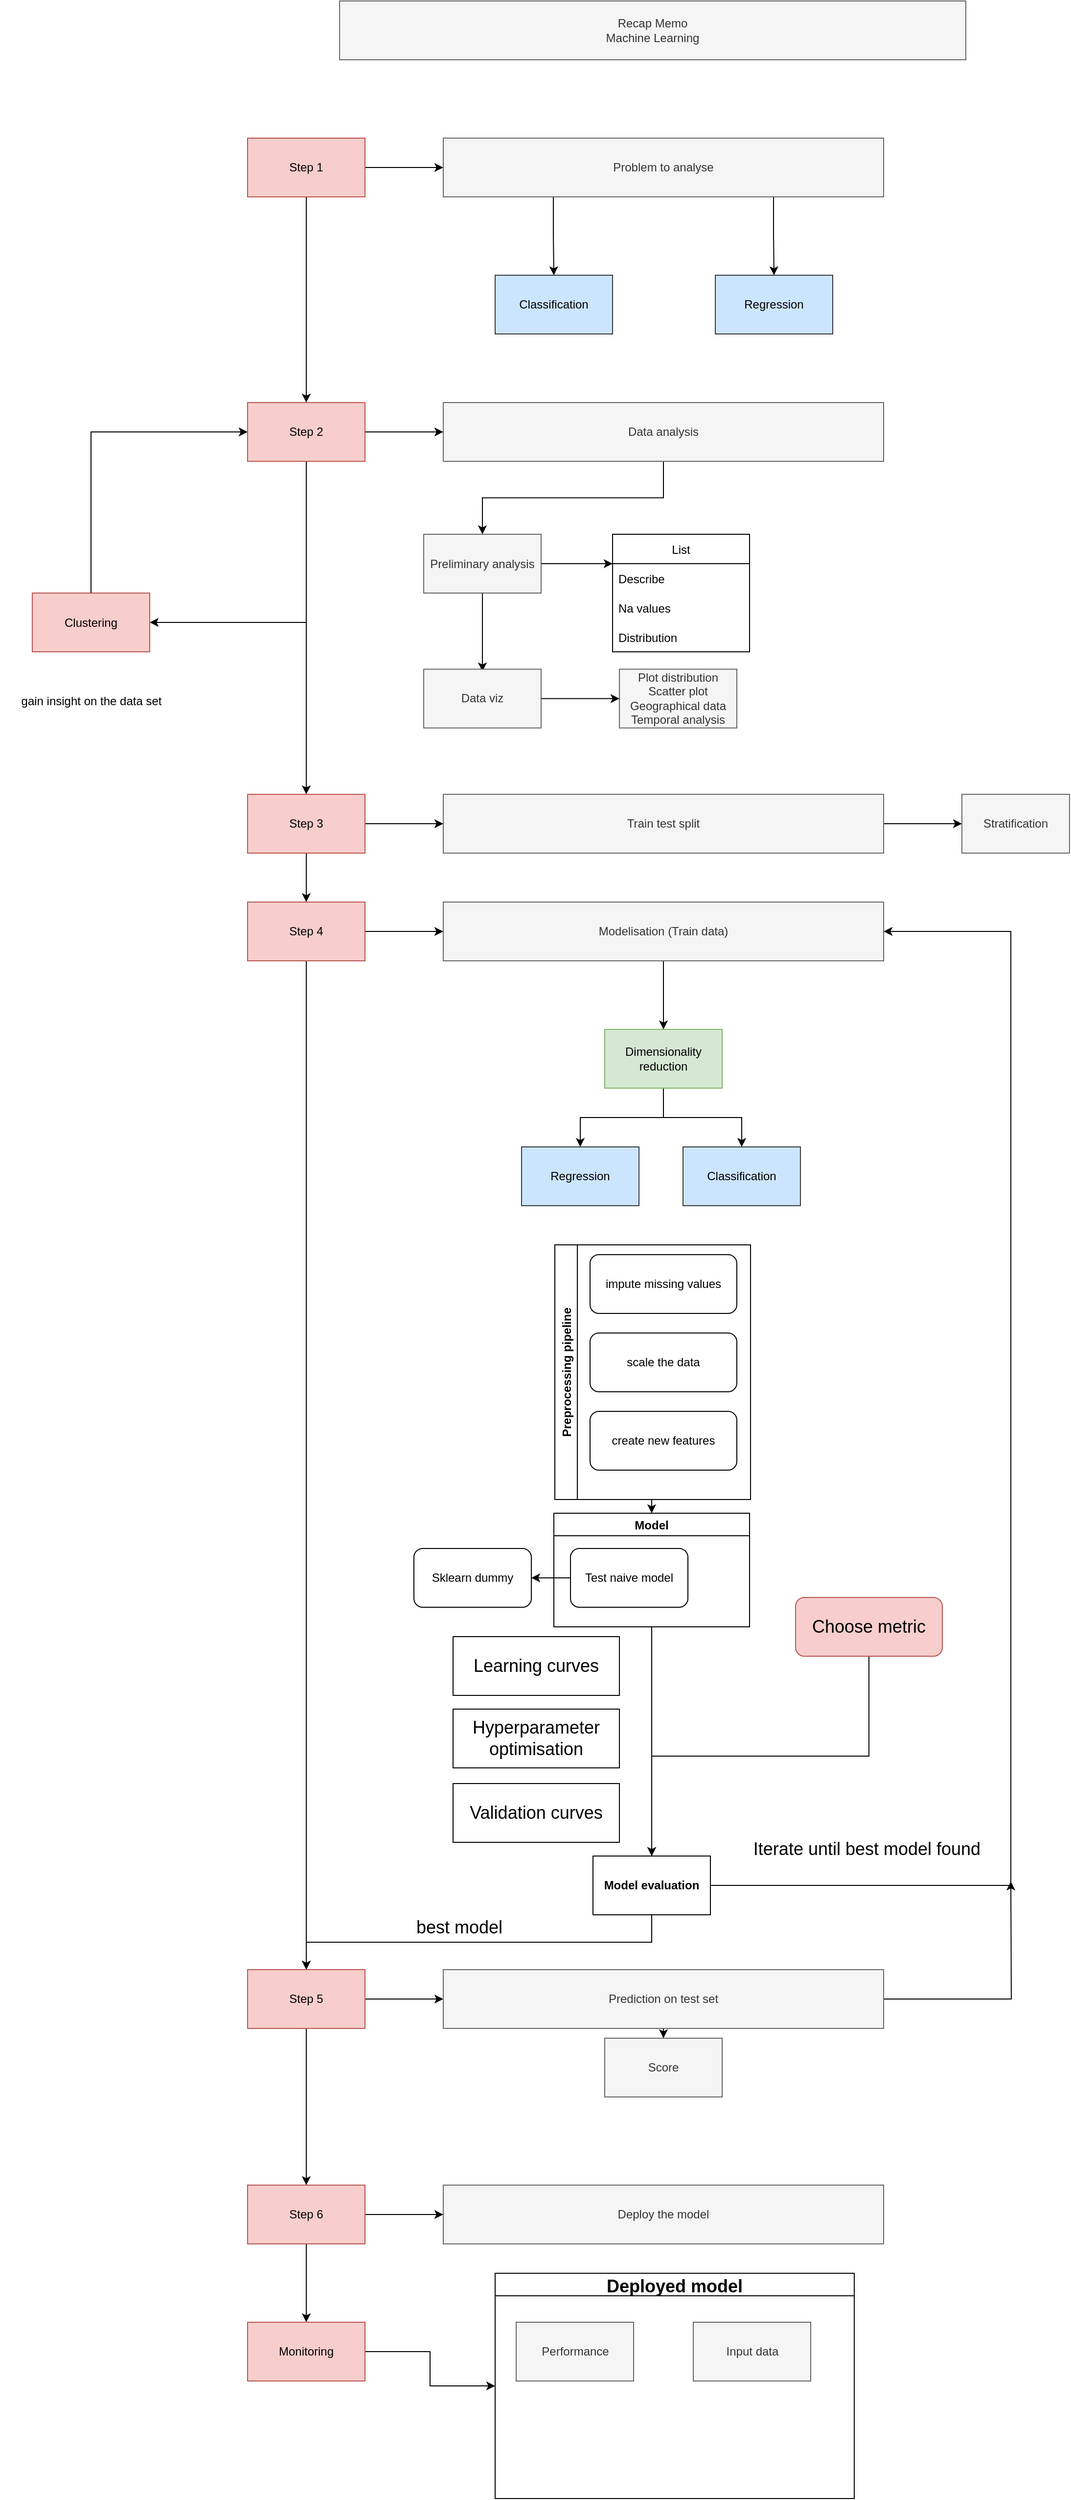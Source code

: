 <mxfile version="19.0.2" type="github">
  <diagram id="t-oJXe_NNOPs2yRI83mc" name="Page-1">
    <mxGraphModel dx="2858" dy="1171" grid="1" gridSize="10" guides="1" tooltips="1" connect="1" arrows="1" fold="1" page="1" pageScale="1" pageWidth="827" pageHeight="1169" math="0" shadow="0">
      <root>
        <mxCell id="0" />
        <mxCell id="1" parent="0" />
        <mxCell id="vTsSiwtrTpE9aTX-kytd-1" value="Recap Memo&lt;br&gt; Machine Learning" style="rounded=0;whiteSpace=wrap;html=1;fillColor=#f5f5f5;strokeColor=#666666;fontColor=#333333;" vertex="1" parent="1">
          <mxGeometry x="94" y="10" width="640" height="60" as="geometry" />
        </mxCell>
        <mxCell id="vTsSiwtrTpE9aTX-kytd-5" value="" style="edgeStyle=orthogonalEdgeStyle;rounded=0;orthogonalLoop=1;jettySize=auto;html=1;" edge="1" parent="1" source="vTsSiwtrTpE9aTX-kytd-3" target="vTsSiwtrTpE9aTX-kytd-4">
          <mxGeometry relative="1" as="geometry" />
        </mxCell>
        <mxCell id="vTsSiwtrTpE9aTX-kytd-25" value="" style="edgeStyle=orthogonalEdgeStyle;rounded=0;orthogonalLoop=1;jettySize=auto;html=1;entryX=0.5;entryY=0;entryDx=0;entryDy=0;" edge="1" parent="1" source="vTsSiwtrTpE9aTX-kytd-3" target="vTsSiwtrTpE9aTX-kytd-12">
          <mxGeometry relative="1" as="geometry">
            <mxPoint x="60" y="290" as="targetPoint" />
          </mxGeometry>
        </mxCell>
        <mxCell id="vTsSiwtrTpE9aTX-kytd-3" value="Step 1 " style="rounded=0;whiteSpace=wrap;html=1;fillColor=#f8cecc;strokeColor=#b85450;" vertex="1" parent="1">
          <mxGeometry y="150" width="120" height="60" as="geometry" />
        </mxCell>
        <mxCell id="vTsSiwtrTpE9aTX-kytd-8" style="edgeStyle=orthogonalEdgeStyle;rounded=0;orthogonalLoop=1;jettySize=auto;html=1;exitX=0.25;exitY=1;exitDx=0;exitDy=0;entryX=0.5;entryY=0;entryDx=0;entryDy=0;" edge="1" parent="1" source="vTsSiwtrTpE9aTX-kytd-4" target="vTsSiwtrTpE9aTX-kytd-9">
          <mxGeometry relative="1" as="geometry">
            <mxPoint x="260" y="290" as="targetPoint" />
          </mxGeometry>
        </mxCell>
        <mxCell id="vTsSiwtrTpE9aTX-kytd-69" style="edgeStyle=orthogonalEdgeStyle;rounded=0;orthogonalLoop=1;jettySize=auto;html=1;exitX=0.75;exitY=1;exitDx=0;exitDy=0;entryX=0.5;entryY=0;entryDx=0;entryDy=0;" edge="1" parent="1" source="vTsSiwtrTpE9aTX-kytd-4" target="vTsSiwtrTpE9aTX-kytd-6">
          <mxGeometry relative="1" as="geometry" />
        </mxCell>
        <mxCell id="vTsSiwtrTpE9aTX-kytd-4" value="Problem to analyse" style="rounded=0;whiteSpace=wrap;html=1;fillColor=#f5f5f5;fontColor=#333333;strokeColor=#666666;" vertex="1" parent="1">
          <mxGeometry x="200" y="150" width="450" height="60" as="geometry" />
        </mxCell>
        <mxCell id="vTsSiwtrTpE9aTX-kytd-6" value="Regression " style="whiteSpace=wrap;html=1;rounded=0;fillColor=#cce5ff;strokeColor=#36393d;" vertex="1" parent="1">
          <mxGeometry x="478" y="290" width="120" height="60" as="geometry" />
        </mxCell>
        <mxCell id="vTsSiwtrTpE9aTX-kytd-9" value="Classification" style="whiteSpace=wrap;html=1;rounded=0;fillColor=#cce5ff;strokeColor=#36393d;" vertex="1" parent="1">
          <mxGeometry x="253" y="290" width="120" height="60" as="geometry" />
        </mxCell>
        <mxCell id="vTsSiwtrTpE9aTX-kytd-26" style="edgeStyle=orthogonalEdgeStyle;rounded=0;orthogonalLoop=1;jettySize=auto;html=1;exitX=0.5;exitY=1;exitDx=0;exitDy=0;entryX=0.5;entryY=0;entryDx=0;entryDy=0;entryPerimeter=0;" edge="1" parent="1" source="vTsSiwtrTpE9aTX-kytd-12" target="vTsSiwtrTpE9aTX-kytd-48">
          <mxGeometry relative="1" as="geometry" />
        </mxCell>
        <mxCell id="vTsSiwtrTpE9aTX-kytd-27" value="" style="edgeStyle=orthogonalEdgeStyle;rounded=0;orthogonalLoop=1;jettySize=auto;html=1;" edge="1" parent="1" source="vTsSiwtrTpE9aTX-kytd-12" target="vTsSiwtrTpE9aTX-kytd-13">
          <mxGeometry relative="1" as="geometry" />
        </mxCell>
        <mxCell id="vTsSiwtrTpE9aTX-kytd-56" style="edgeStyle=orthogonalEdgeStyle;rounded=0;orthogonalLoop=1;jettySize=auto;html=1;exitX=0.5;exitY=1;exitDx=0;exitDy=0;entryX=1;entryY=0.5;entryDx=0;entryDy=0;" edge="1" parent="1" source="vTsSiwtrTpE9aTX-kytd-12" target="vTsSiwtrTpE9aTX-kytd-55">
          <mxGeometry relative="1" as="geometry" />
        </mxCell>
        <mxCell id="vTsSiwtrTpE9aTX-kytd-12" value="Step 2 " style="rounded=0;whiteSpace=wrap;html=1;fillColor=#f8cecc;strokeColor=#b85450;" vertex="1" parent="1">
          <mxGeometry y="420" width="120" height="60" as="geometry" />
        </mxCell>
        <mxCell id="vTsSiwtrTpE9aTX-kytd-15" value="" style="edgeStyle=orthogonalEdgeStyle;rounded=0;orthogonalLoop=1;jettySize=auto;html=1;" edge="1" parent="1" source="vTsSiwtrTpE9aTX-kytd-13" target="vTsSiwtrTpE9aTX-kytd-14">
          <mxGeometry relative="1" as="geometry" />
        </mxCell>
        <mxCell id="vTsSiwtrTpE9aTX-kytd-13" value="&lt;div&gt;Data analysis&lt;br&gt;&lt;/div&gt;" style="rounded=0;whiteSpace=wrap;html=1;fillColor=#f5f5f5;fontColor=#333333;strokeColor=#666666;" vertex="1" parent="1">
          <mxGeometry x="200" y="420" width="450" height="60" as="geometry" />
        </mxCell>
        <mxCell id="vTsSiwtrTpE9aTX-kytd-20" style="edgeStyle=orthogonalEdgeStyle;rounded=0;orthogonalLoop=1;jettySize=auto;html=1;exitX=1;exitY=0.5;exitDx=0;exitDy=0;entryX=0;entryY=0.25;entryDx=0;entryDy=0;" edge="1" parent="1" source="vTsSiwtrTpE9aTX-kytd-14" target="vTsSiwtrTpE9aTX-kytd-16">
          <mxGeometry relative="1" as="geometry" />
        </mxCell>
        <mxCell id="vTsSiwtrTpE9aTX-kytd-22" value="" style="edgeStyle=orthogonalEdgeStyle;rounded=0;orthogonalLoop=1;jettySize=auto;html=1;" edge="1" parent="1" source="vTsSiwtrTpE9aTX-kytd-14">
          <mxGeometry relative="1" as="geometry">
            <mxPoint x="240" y="694.5" as="targetPoint" />
          </mxGeometry>
        </mxCell>
        <mxCell id="vTsSiwtrTpE9aTX-kytd-14" value="Preliminary analysis" style="whiteSpace=wrap;html=1;fillColor=#f5f5f5;strokeColor=#666666;fontColor=#333333;rounded=0;" vertex="1" parent="1">
          <mxGeometry x="180" y="554.5" width="120" height="60" as="geometry" />
        </mxCell>
        <mxCell id="vTsSiwtrTpE9aTX-kytd-16" value="List" style="swimlane;fontStyle=0;childLayout=stackLayout;horizontal=1;startSize=30;horizontalStack=0;resizeParent=1;resizeParentMax=0;resizeLast=0;collapsible=1;marginBottom=0;" vertex="1" parent="1">
          <mxGeometry x="373" y="554.5" width="140" height="120" as="geometry">
            <mxRectangle x="365" y="554.5" width="50" height="30" as="alternateBounds" />
          </mxGeometry>
        </mxCell>
        <mxCell id="vTsSiwtrTpE9aTX-kytd-17" value="Describe" style="text;strokeColor=none;fillColor=none;align=left;verticalAlign=middle;spacingLeft=4;spacingRight=4;overflow=hidden;points=[[0,0.5],[1,0.5]];portConstraint=eastwest;rotatable=0;" vertex="1" parent="vTsSiwtrTpE9aTX-kytd-16">
          <mxGeometry y="30" width="140" height="30" as="geometry" />
        </mxCell>
        <mxCell id="vTsSiwtrTpE9aTX-kytd-18" value="Na values" style="text;strokeColor=none;fillColor=none;align=left;verticalAlign=middle;spacingLeft=4;spacingRight=4;overflow=hidden;points=[[0,0.5],[1,0.5]];portConstraint=eastwest;rotatable=0;" vertex="1" parent="vTsSiwtrTpE9aTX-kytd-16">
          <mxGeometry y="60" width="140" height="30" as="geometry" />
        </mxCell>
        <mxCell id="vTsSiwtrTpE9aTX-kytd-19" value="Distribution" style="text;strokeColor=none;fillColor=none;align=left;verticalAlign=middle;spacingLeft=4;spacingRight=4;overflow=hidden;points=[[0,0.5],[1,0.5]];portConstraint=eastwest;rotatable=0;" vertex="1" parent="vTsSiwtrTpE9aTX-kytd-16">
          <mxGeometry y="90" width="140" height="30" as="geometry" />
        </mxCell>
        <mxCell id="vTsSiwtrTpE9aTX-kytd-29" style="edgeStyle=orthogonalEdgeStyle;rounded=0;orthogonalLoop=1;jettySize=auto;html=1;exitX=1;exitY=0.5;exitDx=0;exitDy=0;entryX=0;entryY=0.5;entryDx=0;entryDy=0;" edge="1" parent="1" source="vTsSiwtrTpE9aTX-kytd-23" target="vTsSiwtrTpE9aTX-kytd-28">
          <mxGeometry relative="1" as="geometry" />
        </mxCell>
        <mxCell id="vTsSiwtrTpE9aTX-kytd-88" style="edgeStyle=orthogonalEdgeStyle;rounded=0;orthogonalLoop=1;jettySize=auto;html=1;exitX=0.5;exitY=1;exitDx=0;exitDy=0;entryX=0.5;entryY=0;entryDx=0;entryDy=0;fontSize=18;" edge="1" parent="1" source="vTsSiwtrTpE9aTX-kytd-23" target="vTsSiwtrTpE9aTX-kytd-86">
          <mxGeometry relative="1" as="geometry" />
        </mxCell>
        <mxCell id="vTsSiwtrTpE9aTX-kytd-23" value="Step 4 " style="rounded=0;whiteSpace=wrap;html=1;fillColor=#f8cecc;strokeColor=#b85450;" vertex="1" parent="1">
          <mxGeometry y="930" width="120" height="60" as="geometry" />
        </mxCell>
        <mxCell id="vTsSiwtrTpE9aTX-kytd-66" style="edgeStyle=orthogonalEdgeStyle;rounded=0;orthogonalLoop=1;jettySize=auto;html=1;exitX=0.5;exitY=1;exitDx=0;exitDy=0;entryX=0.5;entryY=0;entryDx=0;entryDy=0;" edge="1" parent="1" source="vTsSiwtrTpE9aTX-kytd-28" target="vTsSiwtrTpE9aTX-kytd-44">
          <mxGeometry relative="1" as="geometry" />
        </mxCell>
        <mxCell id="vTsSiwtrTpE9aTX-kytd-28" value="Modelisation (Train data)" style="rounded=0;whiteSpace=wrap;html=1;fillColor=#f5f5f5;fontColor=#333333;strokeColor=#666666;" vertex="1" parent="1">
          <mxGeometry x="200" y="930" width="450" height="60" as="geometry" />
        </mxCell>
        <mxCell id="vTsSiwtrTpE9aTX-kytd-31" value="Regression " style="whiteSpace=wrap;html=1;rounded=0;fillColor=#cce5ff;strokeColor=#36393d;" vertex="1" parent="1">
          <mxGeometry x="280" y="1180" width="120" height="60" as="geometry" />
        </mxCell>
        <mxCell id="vTsSiwtrTpE9aTX-kytd-32" value="Classification" style="whiteSpace=wrap;html=1;rounded=0;fillColor=#cce5ff;strokeColor=#36393d;" vertex="1" parent="1">
          <mxGeometry x="445" y="1180" width="120" height="60" as="geometry" />
        </mxCell>
        <mxCell id="vTsSiwtrTpE9aTX-kytd-67" style="edgeStyle=orthogonalEdgeStyle;rounded=0;orthogonalLoop=1;jettySize=auto;html=1;exitX=0.5;exitY=1;exitDx=0;exitDy=0;entryX=0.5;entryY=0;entryDx=0;entryDy=0;" edge="1" parent="1" source="vTsSiwtrTpE9aTX-kytd-44" target="vTsSiwtrTpE9aTX-kytd-31">
          <mxGeometry relative="1" as="geometry" />
        </mxCell>
        <mxCell id="vTsSiwtrTpE9aTX-kytd-68" style="edgeStyle=orthogonalEdgeStyle;rounded=0;orthogonalLoop=1;jettySize=auto;html=1;exitX=0.5;exitY=1;exitDx=0;exitDy=0;entryX=0.5;entryY=0;entryDx=0;entryDy=0;" edge="1" parent="1" source="vTsSiwtrTpE9aTX-kytd-44" target="vTsSiwtrTpE9aTX-kytd-32">
          <mxGeometry relative="1" as="geometry" />
        </mxCell>
        <mxCell id="vTsSiwtrTpE9aTX-kytd-44" value="Dimensionality reduction" style="rounded=0;whiteSpace=wrap;html=1;fillColor=#d5e8d4;strokeColor=#82b366;" vertex="1" parent="1">
          <mxGeometry x="365" y="1060" width="120" height="60" as="geometry" />
        </mxCell>
        <mxCell id="vTsSiwtrTpE9aTX-kytd-49" style="edgeStyle=orthogonalEdgeStyle;rounded=0;orthogonalLoop=1;jettySize=auto;html=1;exitX=0.5;exitY=1;exitDx=0;exitDy=0;entryX=0.5;entryY=0;entryDx=0;entryDy=0;" edge="1" parent="1" source="vTsSiwtrTpE9aTX-kytd-48" target="vTsSiwtrTpE9aTX-kytd-23">
          <mxGeometry relative="1" as="geometry" />
        </mxCell>
        <mxCell id="vTsSiwtrTpE9aTX-kytd-51" value="" style="edgeStyle=orthogonalEdgeStyle;rounded=0;orthogonalLoop=1;jettySize=auto;html=1;" edge="1" parent="1" source="vTsSiwtrTpE9aTX-kytd-48" target="vTsSiwtrTpE9aTX-kytd-50">
          <mxGeometry relative="1" as="geometry" />
        </mxCell>
        <mxCell id="vTsSiwtrTpE9aTX-kytd-48" value="Step 3 " style="rounded=0;whiteSpace=wrap;html=1;fillColor=#f8cecc;strokeColor=#b85450;" vertex="1" parent="1">
          <mxGeometry y="820" width="120" height="60" as="geometry" />
        </mxCell>
        <mxCell id="vTsSiwtrTpE9aTX-kytd-139" value="" style="edgeStyle=orthogonalEdgeStyle;rounded=0;orthogonalLoop=1;jettySize=auto;html=1;fontSize=18;" edge="1" parent="1" source="vTsSiwtrTpE9aTX-kytd-50" target="vTsSiwtrTpE9aTX-kytd-138">
          <mxGeometry relative="1" as="geometry" />
        </mxCell>
        <mxCell id="vTsSiwtrTpE9aTX-kytd-50" value="Train test split" style="rounded=0;whiteSpace=wrap;html=1;fillColor=#f5f5f5;strokeColor=#666666;fontColor=#333333;" vertex="1" parent="1">
          <mxGeometry x="200" y="820" width="450" height="60" as="geometry" />
        </mxCell>
        <mxCell id="vTsSiwtrTpE9aTX-kytd-57" style="edgeStyle=orthogonalEdgeStyle;rounded=0;orthogonalLoop=1;jettySize=auto;html=1;exitX=0.5;exitY=0;exitDx=0;exitDy=0;entryX=0;entryY=0.5;entryDx=0;entryDy=0;" edge="1" parent="1" source="vTsSiwtrTpE9aTX-kytd-55" target="vTsSiwtrTpE9aTX-kytd-12">
          <mxGeometry relative="1" as="geometry" />
        </mxCell>
        <mxCell id="vTsSiwtrTpE9aTX-kytd-55" value="Clustering" style="rounded=0;whiteSpace=wrap;html=1;fillColor=#f8cecc;strokeColor=#b85450;" vertex="1" parent="1">
          <mxGeometry x="-220" y="614.5" width="120" height="60" as="geometry" />
        </mxCell>
        <mxCell id="vTsSiwtrTpE9aTX-kytd-60" value="&lt;div&gt;gain insight on the data set&lt;/div&gt;" style="text;html=1;strokeColor=none;fillColor=none;align=center;verticalAlign=middle;whiteSpace=wrap;rounded=0;" vertex="1" parent="1">
          <mxGeometry x="-252.5" y="692.25" width="185" height="64.5" as="geometry" />
        </mxCell>
        <mxCell id="vTsSiwtrTpE9aTX-kytd-70" value="impute missing values" style="rounded=1;whiteSpace=wrap;html=1;" vertex="1" parent="1">
          <mxGeometry x="350" y="1290" width="150" height="60" as="geometry" />
        </mxCell>
        <mxCell id="vTsSiwtrTpE9aTX-kytd-72" value="create new features" style="rounded=1;whiteSpace=wrap;html=1;" vertex="1" parent="1">
          <mxGeometry x="350" y="1450" width="150" height="60" as="geometry" />
        </mxCell>
        <mxCell id="vTsSiwtrTpE9aTX-kytd-77" value="" style="edgeStyle=orthogonalEdgeStyle;rounded=0;orthogonalLoop=1;jettySize=auto;html=1;" edge="1" parent="1" source="vTsSiwtrTpE9aTX-kytd-75" target="vTsSiwtrTpE9aTX-kytd-76">
          <mxGeometry relative="1" as="geometry" />
        </mxCell>
        <mxCell id="vTsSiwtrTpE9aTX-kytd-75" value="Data viz" style="whiteSpace=wrap;html=1;fillColor=#f5f5f5;strokeColor=#666666;fontColor=#333333;rounded=0;" vertex="1" parent="1">
          <mxGeometry x="180" y="692.25" width="120" height="60" as="geometry" />
        </mxCell>
        <mxCell id="vTsSiwtrTpE9aTX-kytd-76" value="&lt;div&gt;Plot distribution&lt;/div&gt;&lt;div&gt;Scatter plot&lt;/div&gt;&lt;div&gt;Geographical data&lt;/div&gt;&lt;div&gt;Temporal analysis&lt;br&gt;&lt;/div&gt;" style="whiteSpace=wrap;html=1;fillColor=#f5f5f5;strokeColor=#666666;fontColor=#333333;rounded=0;" vertex="1" parent="1">
          <mxGeometry x="380" y="692.25" width="120" height="60" as="geometry" />
        </mxCell>
        <mxCell id="vTsSiwtrTpE9aTX-kytd-92" style="edgeStyle=orthogonalEdgeStyle;rounded=0;orthogonalLoop=1;jettySize=auto;html=1;exitX=0.5;exitY=1;exitDx=0;exitDy=0;entryX=0.5;entryY=0;entryDx=0;entryDy=0;fontSize=18;" edge="1" parent="1" source="vTsSiwtrTpE9aTX-kytd-78" target="vTsSiwtrTpE9aTX-kytd-80">
          <mxGeometry relative="1" as="geometry" />
        </mxCell>
        <mxCell id="vTsSiwtrTpE9aTX-kytd-78" value="Preprocessing pipeline" style="swimlane;horizontal=0;" vertex="1" parent="1">
          <mxGeometry x="314" y="1280" width="200" height="260" as="geometry" />
        </mxCell>
        <mxCell id="vTsSiwtrTpE9aTX-kytd-71" value="scale the data" style="rounded=1;whiteSpace=wrap;html=1;" vertex="1" parent="vTsSiwtrTpE9aTX-kytd-78">
          <mxGeometry x="36" y="90" width="150" height="60" as="geometry" />
        </mxCell>
        <mxCell id="vTsSiwtrTpE9aTX-kytd-83" value="" style="edgeStyle=orthogonalEdgeStyle;rounded=0;orthogonalLoop=1;jettySize=auto;html=1;" edge="1" parent="1" source="vTsSiwtrTpE9aTX-kytd-80" target="vTsSiwtrTpE9aTX-kytd-82">
          <mxGeometry relative="1" as="geometry" />
        </mxCell>
        <mxCell id="vTsSiwtrTpE9aTX-kytd-80" value="Model" style="swimlane;" vertex="1" parent="1">
          <mxGeometry x="313" y="1554" width="200" height="116" as="geometry" />
        </mxCell>
        <mxCell id="vTsSiwtrTpE9aTX-kytd-39" value="Test naive model" style="rounded=1;whiteSpace=wrap;html=1;" vertex="1" parent="vTsSiwtrTpE9aTX-kytd-80">
          <mxGeometry x="17" y="36" width="120" height="60" as="geometry" />
        </mxCell>
        <UserObject label="Sklearn dummy" link="https://scikit-learn.org/stable/modules/classes.html#module-sklearn.dummy" id="vTsSiwtrTpE9aTX-kytd-62">
          <mxCell style="rounded=1;whiteSpace=wrap;html=1;" vertex="1" parent="1">
            <mxGeometry x="170" y="1590" width="120" height="60" as="geometry" />
          </mxCell>
        </UserObject>
        <mxCell id="vTsSiwtrTpE9aTX-kytd-81" style="edgeStyle=orthogonalEdgeStyle;rounded=0;orthogonalLoop=1;jettySize=auto;html=1;exitX=0;exitY=0.5;exitDx=0;exitDy=0;entryX=1;entryY=0.5;entryDx=0;entryDy=0;" edge="1" parent="1" source="vTsSiwtrTpE9aTX-kytd-39" target="vTsSiwtrTpE9aTX-kytd-62">
          <mxGeometry relative="1" as="geometry" />
        </mxCell>
        <mxCell id="vTsSiwtrTpE9aTX-kytd-84" style="edgeStyle=orthogonalEdgeStyle;rounded=0;orthogonalLoop=1;jettySize=auto;html=1;exitX=1;exitY=0.5;exitDx=0;exitDy=0;entryX=1;entryY=0.5;entryDx=0;entryDy=0;" edge="1" parent="1" source="vTsSiwtrTpE9aTX-kytd-82" target="vTsSiwtrTpE9aTX-kytd-28">
          <mxGeometry relative="1" as="geometry">
            <Array as="points">
              <mxPoint x="780" y="1934" />
              <mxPoint x="780" y="960" />
            </Array>
          </mxGeometry>
        </mxCell>
        <mxCell id="vTsSiwtrTpE9aTX-kytd-96" style="edgeStyle=orthogonalEdgeStyle;rounded=0;orthogonalLoop=1;jettySize=auto;html=1;exitX=0.5;exitY=1;exitDx=0;exitDy=0;entryX=0.5;entryY=0;entryDx=0;entryDy=0;fontSize=18;" edge="1" parent="1" source="vTsSiwtrTpE9aTX-kytd-82" target="vTsSiwtrTpE9aTX-kytd-86">
          <mxGeometry relative="1" as="geometry" />
        </mxCell>
        <mxCell id="vTsSiwtrTpE9aTX-kytd-82" value="Model evaluation " style="whiteSpace=wrap;html=1;fontStyle=1;startSize=23;" vertex="1" parent="1">
          <mxGeometry x="353" y="1904" width="120" height="60" as="geometry" />
        </mxCell>
        <mxCell id="vTsSiwtrTpE9aTX-kytd-85" value="&lt;font style=&quot;font-size: 18px;&quot;&gt;Iterate until best model found&lt;/font&gt;" style="text;html=1;strokeColor=none;fillColor=none;align=center;verticalAlign=middle;whiteSpace=wrap;rounded=0;" vertex="1" parent="1">
          <mxGeometry x="513" y="1870" width="240" height="54" as="geometry" />
        </mxCell>
        <mxCell id="vTsSiwtrTpE9aTX-kytd-89" style="edgeStyle=orthogonalEdgeStyle;rounded=0;orthogonalLoop=1;jettySize=auto;html=1;exitX=1;exitY=0.5;exitDx=0;exitDy=0;fontSize=18;" edge="1" parent="1" source="vTsSiwtrTpE9aTX-kytd-86" target="vTsSiwtrTpE9aTX-kytd-87">
          <mxGeometry relative="1" as="geometry" />
        </mxCell>
        <mxCell id="vTsSiwtrTpE9aTX-kytd-102" value="" style="edgeStyle=orthogonalEdgeStyle;rounded=0;orthogonalLoop=1;jettySize=auto;html=1;fontSize=18;" edge="1" parent="1" source="vTsSiwtrTpE9aTX-kytd-86" target="vTsSiwtrTpE9aTX-kytd-101">
          <mxGeometry relative="1" as="geometry" />
        </mxCell>
        <mxCell id="vTsSiwtrTpE9aTX-kytd-86" value="Step 5 " style="rounded=0;whiteSpace=wrap;html=1;fillColor=#f8cecc;strokeColor=#b85450;" vertex="1" parent="1">
          <mxGeometry y="2020" width="120" height="60" as="geometry" />
        </mxCell>
        <mxCell id="vTsSiwtrTpE9aTX-kytd-98" style="edgeStyle=orthogonalEdgeStyle;rounded=0;orthogonalLoop=1;jettySize=auto;html=1;exitX=1;exitY=0.5;exitDx=0;exitDy=0;fontSize=18;" edge="1" parent="1" source="vTsSiwtrTpE9aTX-kytd-87">
          <mxGeometry relative="1" as="geometry">
            <mxPoint x="780" y="1930" as="targetPoint" />
          </mxGeometry>
        </mxCell>
        <mxCell id="vTsSiwtrTpE9aTX-kytd-107" value="" style="edgeStyle=orthogonalEdgeStyle;rounded=0;orthogonalLoop=1;jettySize=auto;html=1;fontSize=18;" edge="1" parent="1" source="vTsSiwtrTpE9aTX-kytd-87" target="vTsSiwtrTpE9aTX-kytd-106">
          <mxGeometry relative="1" as="geometry" />
        </mxCell>
        <mxCell id="vTsSiwtrTpE9aTX-kytd-87" value="Prediction on test set" style="rounded=0;whiteSpace=wrap;html=1;fillColor=#f5f5f5;fontColor=#333333;strokeColor=#666666;" vertex="1" parent="1">
          <mxGeometry x="200" y="2020" width="450" height="60" as="geometry" />
        </mxCell>
        <mxCell id="vTsSiwtrTpE9aTX-kytd-90" value="Hyperparameter optimisation" style="rounded=0;whiteSpace=wrap;html=1;fontSize=18;" vertex="1" parent="1">
          <mxGeometry x="210" y="1754" width="170" height="60" as="geometry" />
        </mxCell>
        <mxCell id="vTsSiwtrTpE9aTX-kytd-91" value="Learning curves" style="rounded=0;whiteSpace=wrap;html=1;fontSize=18;" vertex="1" parent="1">
          <mxGeometry x="210" y="1680" width="170" height="60" as="geometry" />
        </mxCell>
        <mxCell id="vTsSiwtrTpE9aTX-kytd-93" value="Validation curves" style="rounded=0;whiteSpace=wrap;html=1;fontSize=18;" vertex="1" parent="1">
          <mxGeometry x="210" y="1830" width="170" height="60" as="geometry" />
        </mxCell>
        <mxCell id="vTsSiwtrTpE9aTX-kytd-97" value="&lt;font style=&quot;font-size: 18px;&quot;&gt;&amp;nbsp;best model&lt;br&gt;&lt;/font&gt;" style="text;html=1;strokeColor=none;fillColor=none;align=center;verticalAlign=middle;whiteSpace=wrap;rounded=0;" vertex="1" parent="1">
          <mxGeometry x="94" y="1950" width="240" height="54" as="geometry" />
        </mxCell>
        <mxCell id="vTsSiwtrTpE9aTX-kytd-109" value="" style="edgeStyle=orthogonalEdgeStyle;rounded=0;orthogonalLoop=1;jettySize=auto;html=1;fontSize=18;" edge="1" parent="1" source="vTsSiwtrTpE9aTX-kytd-101">
          <mxGeometry relative="1" as="geometry">
            <mxPoint x="200" y="2270" as="targetPoint" />
          </mxGeometry>
        </mxCell>
        <mxCell id="vTsSiwtrTpE9aTX-kytd-125" value="" style="edgeStyle=orthogonalEdgeStyle;rounded=0;orthogonalLoop=1;jettySize=auto;html=1;fontSize=18;" edge="1" parent="1" source="vTsSiwtrTpE9aTX-kytd-101" target="vTsSiwtrTpE9aTX-kytd-124">
          <mxGeometry relative="1" as="geometry" />
        </mxCell>
        <mxCell id="vTsSiwtrTpE9aTX-kytd-101" value="Step 6 " style="rounded=0;whiteSpace=wrap;html=1;fillColor=#f8cecc;strokeColor=#b85450;" vertex="1" parent="1">
          <mxGeometry y="2240" width="120" height="60" as="geometry" />
        </mxCell>
        <mxCell id="vTsSiwtrTpE9aTX-kytd-106" value="Score" style="whiteSpace=wrap;html=1;fillColor=#f5f5f5;strokeColor=#666666;fontColor=#333333;rounded=0;" vertex="1" parent="1">
          <mxGeometry x="365" y="2090" width="120" height="60" as="geometry" />
        </mxCell>
        <mxCell id="vTsSiwtrTpE9aTX-kytd-110" value="Deploy the model" style="rounded=0;whiteSpace=wrap;html=1;fillColor=#f5f5f5;fontColor=#333333;strokeColor=#666666;" vertex="1" parent="1">
          <mxGeometry x="200" y="2240" width="450" height="60" as="geometry" />
        </mxCell>
        <mxCell id="vTsSiwtrTpE9aTX-kytd-111" value="Performance " style="whiteSpace=wrap;html=1;fillColor=#f5f5f5;strokeColor=#666666;fontColor=#333333;rounded=0;" vertex="1" parent="1">
          <mxGeometry x="274.5" y="2380" width="120" height="60" as="geometry" />
        </mxCell>
        <mxCell id="vTsSiwtrTpE9aTX-kytd-116" value="Input data" style="whiteSpace=wrap;html=1;fillColor=#f5f5f5;strokeColor=#666666;fontColor=#333333;rounded=0;" vertex="1" parent="1">
          <mxGeometry x="455.5" y="2380" width="120" height="60" as="geometry" />
        </mxCell>
        <mxCell id="vTsSiwtrTpE9aTX-kytd-137" style="edgeStyle=orthogonalEdgeStyle;rounded=0;orthogonalLoop=1;jettySize=auto;html=1;exitX=1;exitY=0.5;exitDx=0;exitDy=0;entryX=0;entryY=0.5;entryDx=0;entryDy=0;fontSize=18;" edge="1" parent="1" source="vTsSiwtrTpE9aTX-kytd-124" target="vTsSiwtrTpE9aTX-kytd-136">
          <mxGeometry relative="1" as="geometry" />
        </mxCell>
        <mxCell id="vTsSiwtrTpE9aTX-kytd-124" value="Monitoring" style="rounded=0;whiteSpace=wrap;html=1;fillColor=#f8cecc;strokeColor=#b85450;" vertex="1" parent="1">
          <mxGeometry y="2380" width="120" height="60" as="geometry" />
        </mxCell>
        <mxCell id="vTsSiwtrTpE9aTX-kytd-136" value="Deployed model" style="swimlane;fontSize=18;" vertex="1" parent="1">
          <mxGeometry x="253" y="2330" width="367" height="230" as="geometry" />
        </mxCell>
        <mxCell id="vTsSiwtrTpE9aTX-kytd-138" value="Stratification" style="rounded=0;whiteSpace=wrap;html=1;fillColor=#f5f5f5;strokeColor=#666666;fontColor=#333333;" vertex="1" parent="1">
          <mxGeometry x="730" y="820" width="110" height="60" as="geometry" />
        </mxCell>
        <mxCell id="vTsSiwtrTpE9aTX-kytd-143" style="edgeStyle=orthogonalEdgeStyle;rounded=0;orthogonalLoop=1;jettySize=auto;html=1;exitX=0.5;exitY=1;exitDx=0;exitDy=0;fontSize=18;" edge="1" parent="1" source="vTsSiwtrTpE9aTX-kytd-141" target="vTsSiwtrTpE9aTX-kytd-82">
          <mxGeometry relative="1" as="geometry" />
        </mxCell>
        <mxCell id="vTsSiwtrTpE9aTX-kytd-141" value="Choose metric" style="rounded=1;whiteSpace=wrap;html=1;fontSize=18;fillColor=#f8cecc;strokeColor=#b85450;" vertex="1" parent="1">
          <mxGeometry x="560" y="1640" width="150" height="60" as="geometry" />
        </mxCell>
      </root>
    </mxGraphModel>
  </diagram>
</mxfile>
